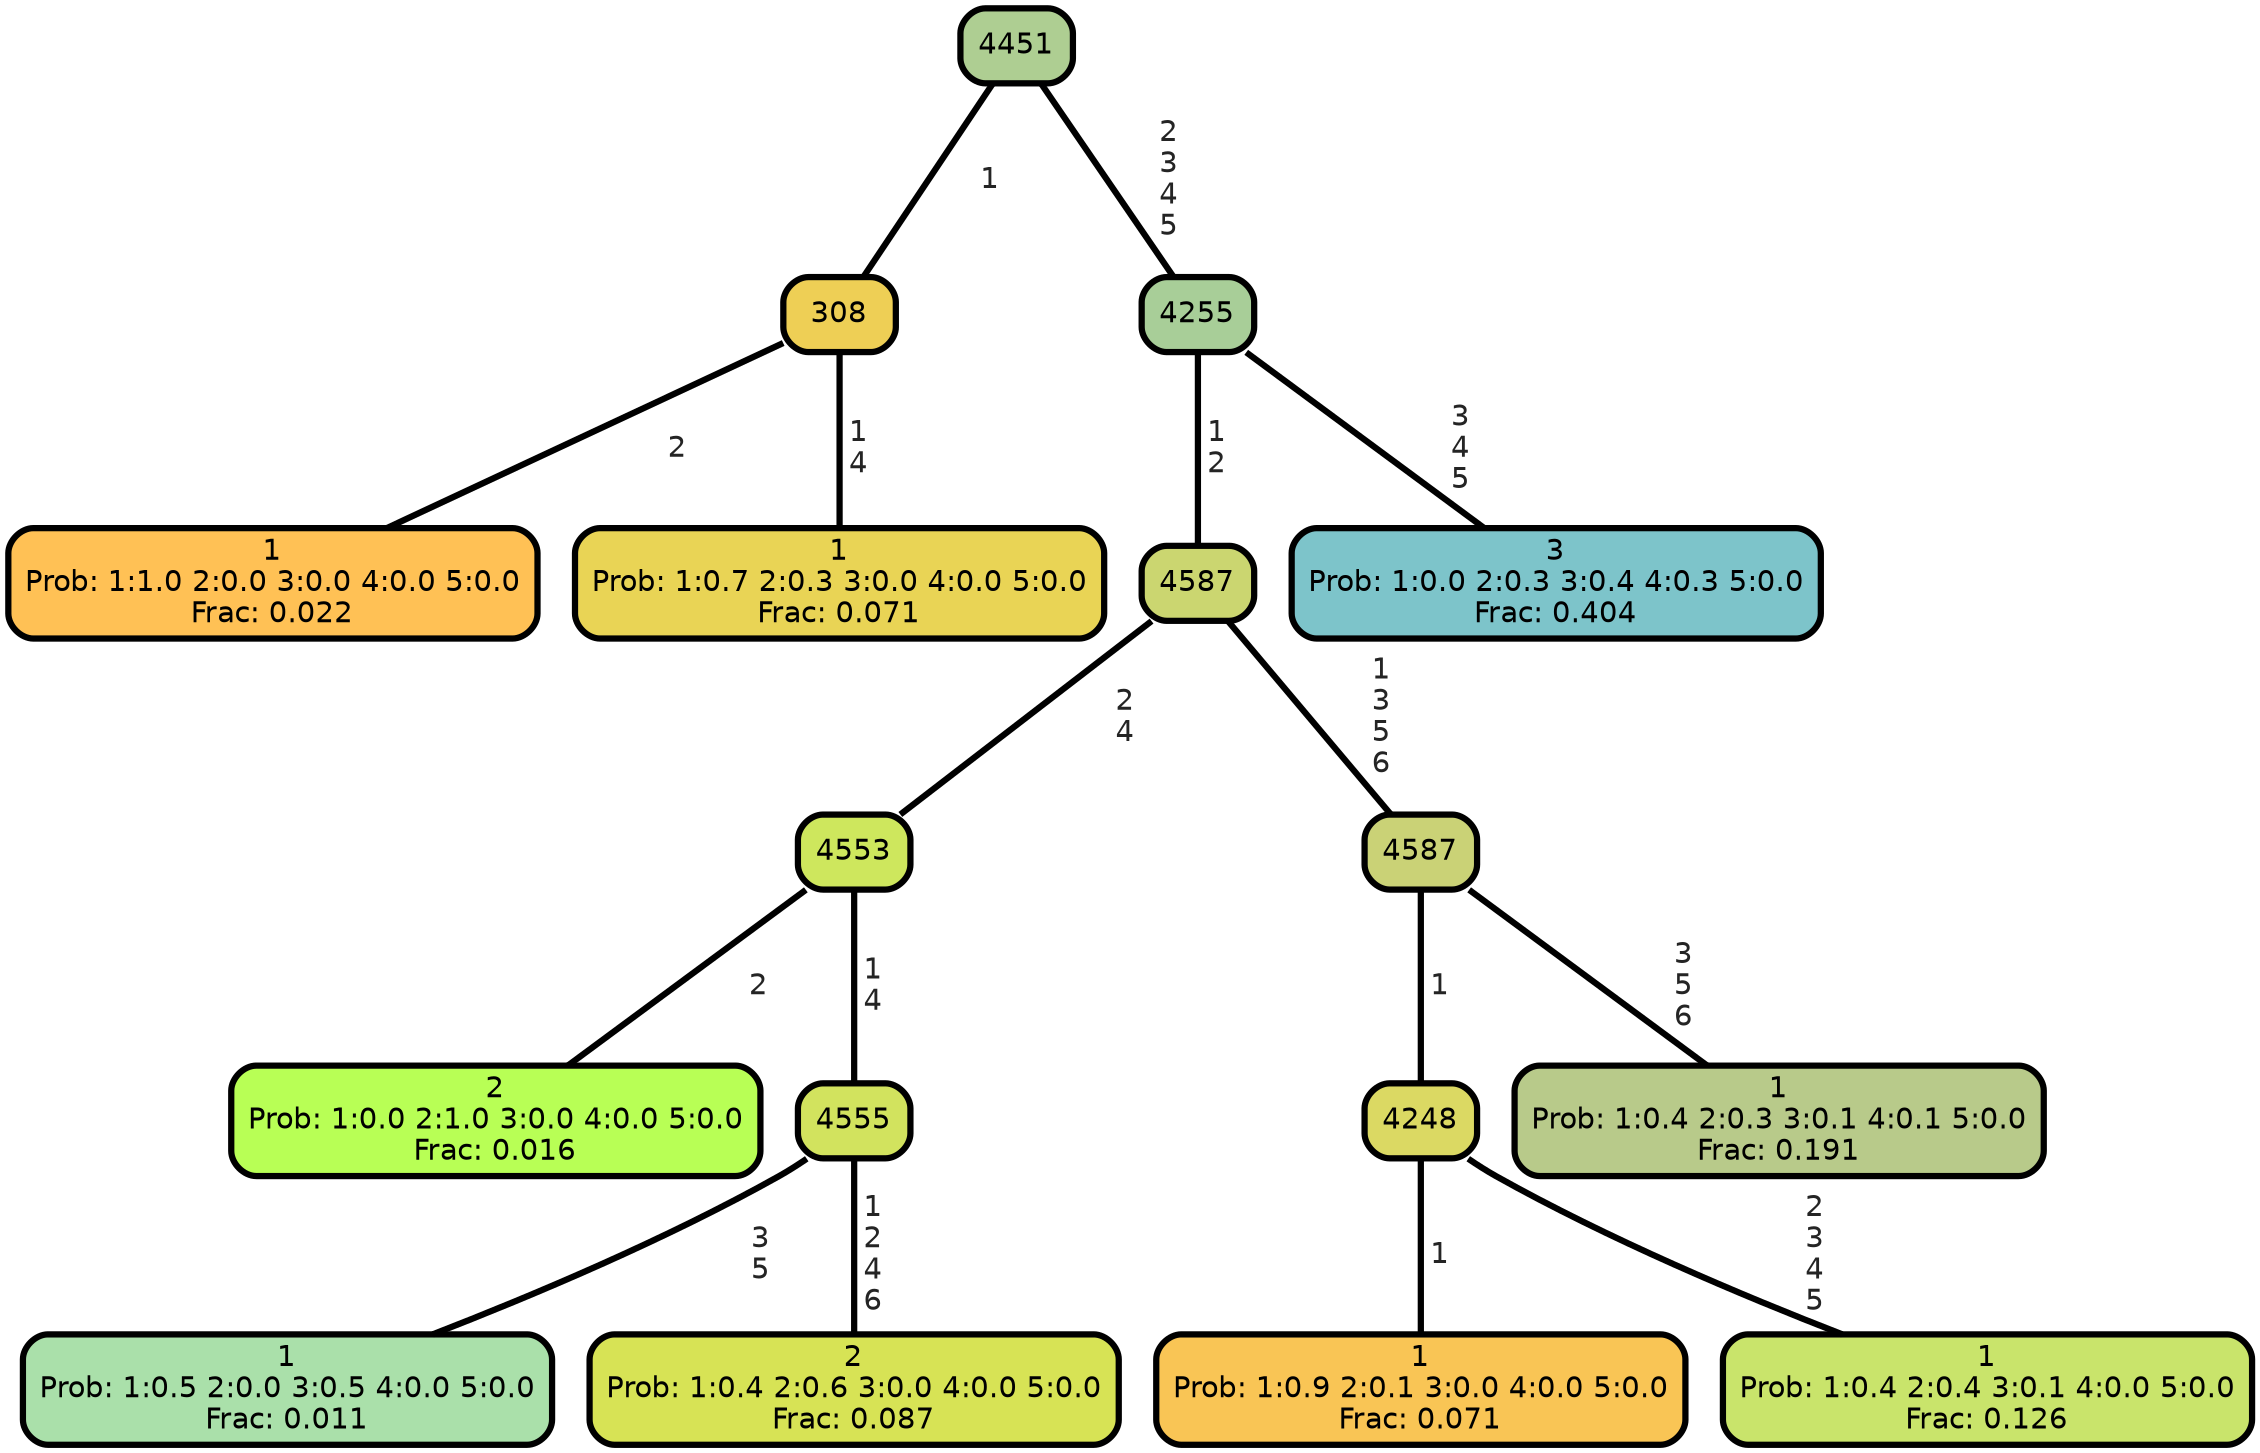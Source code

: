 graph Tree {
node [shape=box, style="filled, rounded",color="black",penwidth="3",fontcolor="black",                 fontname=helvetica] ;
graph [ranksep="0 equally", splines=straight,                 bgcolor=transparent, dpi=200] ;
edge [fontname=helvetica, fontweight=bold,fontcolor=grey14,color=black] ;
0 [label="1
Prob: 1:1.0 2:0.0 3:0.0 4:0.0 5:0.0
Frac: 0.022", fillcolor="#ffc155"] ;
1 [label="308", fillcolor="#eecf55"] ;
2 [label="1
Prob: 1:0.7 2:0.3 3:0.0 4:0.0 5:0.0
Frac: 0.071", fillcolor="#e9d455"] ;
3 [label="4451", fillcolor="#aece92"] ;
4 [label="2
Prob: 1:0.0 2:1.0 3:0.0 4:0.0 5:0.0
Frac: 0.016", fillcolor="#b8ff55"] ;
5 [label="4553", fillcolor="#cee75d"] ;
6 [label="1
Prob: 1:0.5 2:0.0 3:0.5 4:0.0 5:0.0
Frac: 0.011", fillcolor="#aae0aa"] ;
7 [label="4555", fillcolor="#d2e35e"] ;
8 [label="2
Prob: 1:0.4 2:0.6 3:0.0 4:0.0 5:0.0
Frac: 0.087", fillcolor="#d7e355"] ;
9 [label="4587", fillcolor="#cbd670"] ;
10 [label="1
Prob: 1:0.9 2:0.1 3:0.0 4:0.0 5:0.0
Frac: 0.071", fillcolor="#f9c555"] ;
11 [label="4248", fillcolor="#dbd963"] ;
12 [label="1
Prob: 1:0.4 2:0.4 3:0.1 4:0.0 5:0.0
Frac: 0.126", fillcolor="#c9e46b"] ;
13 [label="4587", fillcolor="#cad276"] ;
14 [label="1
Prob: 1:0.4 2:0.3 3:0.1 4:0.1 5:0.0
Frac: 0.191", fillcolor="#b8ca8a"] ;
15 [label="4255", fillcolor="#a8ce98"] ;
16 [label="3
Prob: 1:0.0 2:0.3 3:0.4 4:0.3 5:0.0
Frac: 0.404", fillcolor="#7dc4ca"] ;
1 -- 0 [label=" 2",penwidth=3] ;
1 -- 2 [label=" 1\n 4",penwidth=3] ;
3 -- 1 [label=" 1",penwidth=3] ;
3 -- 15 [label=" 2\n 3\n 4\n 5",penwidth=3] ;
5 -- 4 [label=" 2",penwidth=3] ;
5 -- 7 [label=" 1\n 4",penwidth=3] ;
7 -- 6 [label=" 3\n 5",penwidth=3] ;
7 -- 8 [label=" 1\n 2\n 4\n 6",penwidth=3] ;
9 -- 5 [label=" 2\n 4",penwidth=3] ;
9 -- 13 [label=" 1\n 3\n 5\n 6",penwidth=3] ;
11 -- 10 [label=" 1",penwidth=3] ;
11 -- 12 [label=" 2\n 3\n 4\n 5",penwidth=3] ;
13 -- 11 [label=" 1",penwidth=3] ;
13 -- 14 [label=" 3\n 5\n 6",penwidth=3] ;
15 -- 9 [label=" 1\n 2",penwidth=3] ;
15 -- 16 [label=" 3\n 4\n 5",penwidth=3] ;
{rank = same;}}